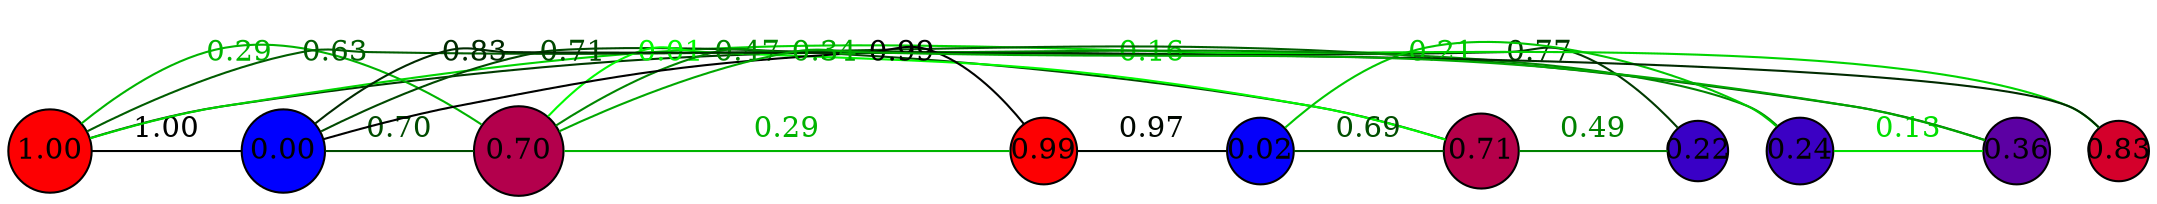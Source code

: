 graph G {
    splines=true;
    overlap=false;
    sep="1.0";
    edge [minlen=2, constraint=false];
    0 [label="1.00", style=filled, fillcolor="#fd0002", width=0.55, height=0.55, fixedsize=true, shape=circle];
    1 [label="0.71", style=filled, fillcolor="#b5004a", width=0.50, height=0.50, fixedsize=true, shape=circle];
    2 [label="0.24", style=filled, fillcolor="#3b00c4", width=0.45, height=0.45, fixedsize=true, shape=circle];
    3 [label="0.00", style=filled, fillcolor="#0000ff", width=0.55, height=0.55, fixedsize=true, shape=circle];
    4 [label="0.22", style=filled, fillcolor="#3900c6", width=0.40, height=0.40, fixedsize=true, shape=circle];
    5 [label="0.70", style=filled, fillcolor="#b3004c", width=0.60, height=0.60, fixedsize=true, shape=circle];
    6 [label="0.99", style=filled, fillcolor="#fd0002", width=0.45, height=0.45, fixedsize=true, shape=circle];
    7 [label="0.83", style=filled, fillcolor="#d4002b", width=0.40, height=0.40, fixedsize=true, shape=circle];
    8 [label="0.36", style=filled, fillcolor="#5c00a3", width=0.45, height=0.45, fixedsize=true, shape=circle];
    9 [label="0.02", style=filled, fillcolor="#0500fa", width=0.45, height=0.45, fixedsize=true, shape=circle];
    0 -- 3 [weight=1.00, color="#000100", fontcolor="#000100", label="1.00"];
    0 -- 4 [weight=0.77, color="#003a00", fontcolor="#003a00", label="0.77"];
    0 -- 5 [weight=0.29, color="#00b400", fontcolor="#00b400", label="0.29"];
    0 -- 7 [weight=0.16, color="#00d500", fontcolor="#00d500", label="0.16"];
    0 -- 8 [weight=0.63, color="#005d00", fontcolor="#005d00", label="0.63"];
    1 -- 3 [weight=0.71, color="#004900", fontcolor="#004900", label="0.71"];
    1 -- 4 [weight=0.49, color="#008200", fontcolor="#008200", label="0.49"];
    1 -- 5 [weight=0.01, color="#00fc00", fontcolor="#00fc00", label="0.01"];
    1 -- 9 [weight=0.69, color="#004e00", fontcolor="#004e00", label="0.69"];
    2 -- 5 [weight=0.47, color="#008700", fontcolor="#008700", label="0.47"];
    2 -- 8 [weight=0.13, color="#00de00", fontcolor="#00de00", label="0.13"];
    2 -- 9 [weight=0.21, color="#00c800", fontcolor="#00c800", label="0.21"];
    3 -- 5 [weight=0.70, color="#004b00", fontcolor="#004b00", label="0.70"];
    3 -- 6 [weight=0.99, color="#000100", fontcolor="#000100", label="0.99"];
    3 -- 7 [weight=0.83, color="#002a00", fontcolor="#002a00", label="0.83"];
    5 -- 6 [weight=0.29, color="#00b400", fontcolor="#00b400", label="0.29"];
    5 -- 8 [weight=0.34, color="#00a800", fontcolor="#00a800", label="0.34"];
    6 -- 9 [weight=0.97, color="#000700", fontcolor="#000700", label="0.97"];
}
